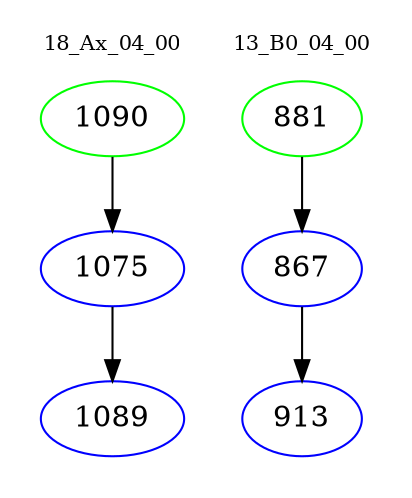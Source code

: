 digraph{
subgraph cluster_0 {
color = white
label = "18_Ax_04_00";
fontsize=10;
T0_1090 [label="1090", color="green"]
T0_1090 -> T0_1075 [color="black"]
T0_1075 [label="1075", color="blue"]
T0_1075 -> T0_1089 [color="black"]
T0_1089 [label="1089", color="blue"]
}
subgraph cluster_1 {
color = white
label = "13_B0_04_00";
fontsize=10;
T1_881 [label="881", color="green"]
T1_881 -> T1_867 [color="black"]
T1_867 [label="867", color="blue"]
T1_867 -> T1_913 [color="black"]
T1_913 [label="913", color="blue"]
}
}
